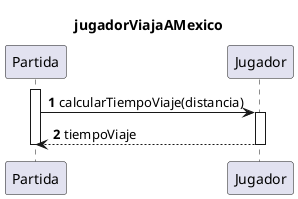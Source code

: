 @startuml

autonumber
title jugadorViajaAMexico
activate Partida
Partida -> Jugador: calcularTiempoViaje(distancia)
activate Jugador
Jugador --> Partida: tiempoViaje

deactivate Jugador
deactivate Partida

@enduml